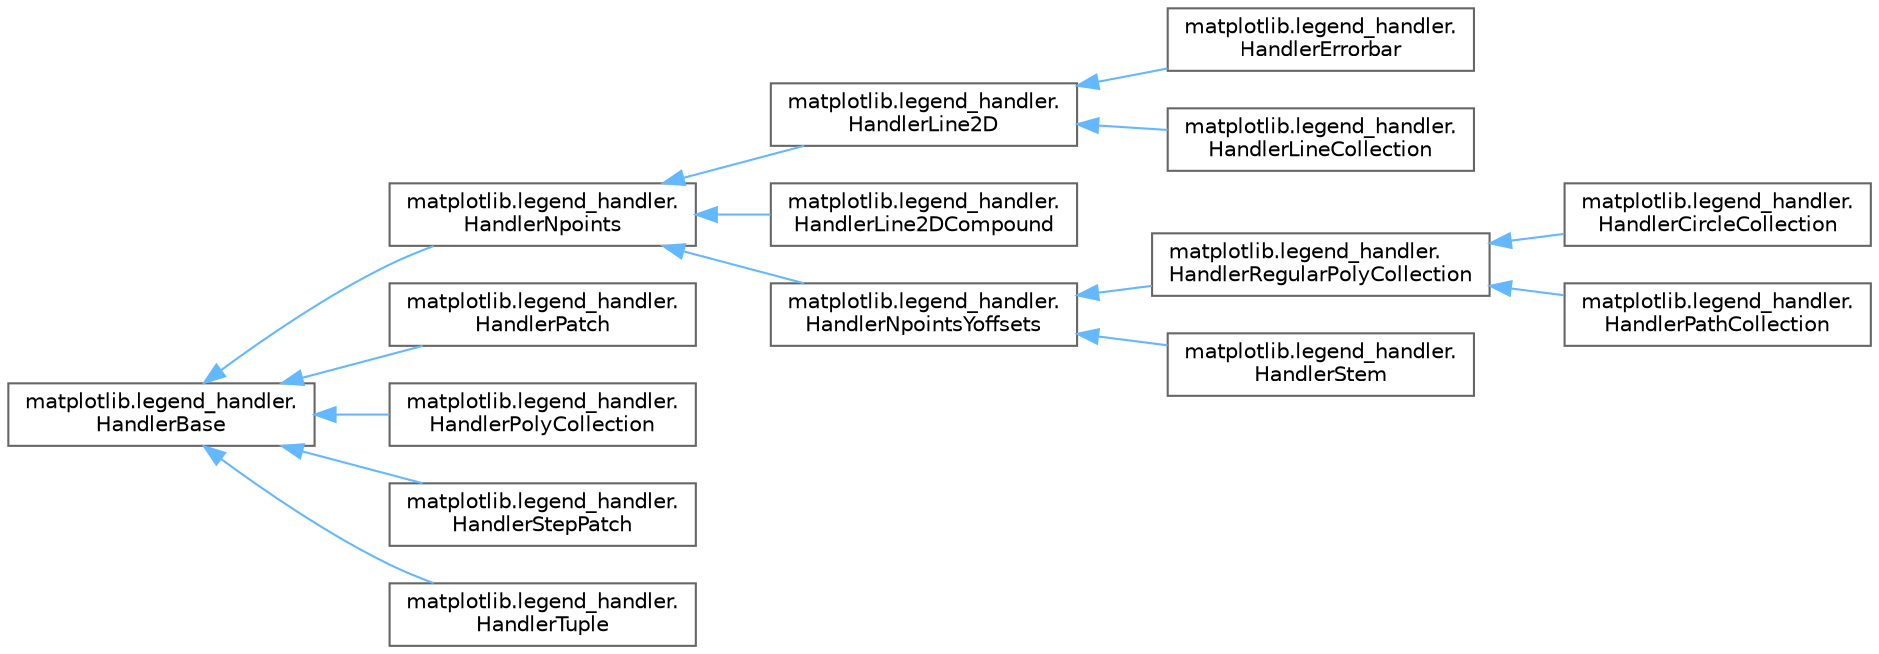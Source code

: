 digraph "Graphical Class Hierarchy"
{
 // LATEX_PDF_SIZE
  bgcolor="transparent";
  edge [fontname=Helvetica,fontsize=10,labelfontname=Helvetica,labelfontsize=10];
  node [fontname=Helvetica,fontsize=10,shape=box,height=0.2,width=0.4];
  rankdir="LR";
  Node0 [id="Node000000",label="matplotlib.legend_handler.\lHandlerBase",height=0.2,width=0.4,color="grey40", fillcolor="white", style="filled",URL="$d2/d56/classmatplotlib_1_1legend__handler_1_1HandlerBase.html",tooltip=" "];
  Node0 -> Node1 [id="edge3733_Node000000_Node000001",dir="back",color="steelblue1",style="solid",tooltip=" "];
  Node1 [id="Node000001",label="matplotlib.legend_handler.\lHandlerNpoints",height=0.2,width=0.4,color="grey40", fillcolor="white", style="filled",URL="$d1/d1a/classmatplotlib_1_1legend__handler_1_1HandlerNpoints.html",tooltip=" "];
  Node1 -> Node2 [id="edge3734_Node000001_Node000002",dir="back",color="steelblue1",style="solid",tooltip=" "];
  Node2 [id="Node000002",label="matplotlib.legend_handler.\lHandlerLine2D",height=0.2,width=0.4,color="grey40", fillcolor="white", style="filled",URL="$d3/d69/classmatplotlib_1_1legend__handler_1_1HandlerLine2D.html",tooltip=" "];
  Node2 -> Node3 [id="edge3735_Node000002_Node000003",dir="back",color="steelblue1",style="solid",tooltip=" "];
  Node3 [id="Node000003",label="matplotlib.legend_handler.\lHandlerErrorbar",height=0.2,width=0.4,color="grey40", fillcolor="white", style="filled",URL="$dc/d47/classmatplotlib_1_1legend__handler_1_1HandlerErrorbar.html",tooltip=" "];
  Node2 -> Node4 [id="edge3736_Node000002_Node000004",dir="back",color="steelblue1",style="solid",tooltip=" "];
  Node4 [id="Node000004",label="matplotlib.legend_handler.\lHandlerLineCollection",height=0.2,width=0.4,color="grey40", fillcolor="white", style="filled",URL="$d9/dd4/classmatplotlib_1_1legend__handler_1_1HandlerLineCollection.html",tooltip=" "];
  Node1 -> Node5 [id="edge3737_Node000001_Node000005",dir="back",color="steelblue1",style="solid",tooltip=" "];
  Node5 [id="Node000005",label="matplotlib.legend_handler.\lHandlerLine2DCompound",height=0.2,width=0.4,color="grey40", fillcolor="white", style="filled",URL="$d7/d59/classmatplotlib_1_1legend__handler_1_1HandlerLine2DCompound.html",tooltip=" "];
  Node1 -> Node6 [id="edge3738_Node000001_Node000006",dir="back",color="steelblue1",style="solid",tooltip=" "];
  Node6 [id="Node000006",label="matplotlib.legend_handler.\lHandlerNpointsYoffsets",height=0.2,width=0.4,color="grey40", fillcolor="white", style="filled",URL="$d0/d48/classmatplotlib_1_1legend__handler_1_1HandlerNpointsYoffsets.html",tooltip=" "];
  Node6 -> Node7 [id="edge3739_Node000006_Node000007",dir="back",color="steelblue1",style="solid",tooltip=" "];
  Node7 [id="Node000007",label="matplotlib.legend_handler.\lHandlerRegularPolyCollection",height=0.2,width=0.4,color="grey40", fillcolor="white", style="filled",URL="$df/d9e/classmatplotlib_1_1legend__handler_1_1HandlerRegularPolyCollection.html",tooltip=" "];
  Node7 -> Node8 [id="edge3740_Node000007_Node000008",dir="back",color="steelblue1",style="solid",tooltip=" "];
  Node8 [id="Node000008",label="matplotlib.legend_handler.\lHandlerCircleCollection",height=0.2,width=0.4,color="grey40", fillcolor="white", style="filled",URL="$d0/d69/classmatplotlib_1_1legend__handler_1_1HandlerCircleCollection.html",tooltip=" "];
  Node7 -> Node9 [id="edge3741_Node000007_Node000009",dir="back",color="steelblue1",style="solid",tooltip=" "];
  Node9 [id="Node000009",label="matplotlib.legend_handler.\lHandlerPathCollection",height=0.2,width=0.4,color="grey40", fillcolor="white", style="filled",URL="$d5/d7f/classmatplotlib_1_1legend__handler_1_1HandlerPathCollection.html",tooltip=" "];
  Node6 -> Node10 [id="edge3742_Node000006_Node000010",dir="back",color="steelblue1",style="solid",tooltip=" "];
  Node10 [id="Node000010",label="matplotlib.legend_handler.\lHandlerStem",height=0.2,width=0.4,color="grey40", fillcolor="white", style="filled",URL="$da/d8a/classmatplotlib_1_1legend__handler_1_1HandlerStem.html",tooltip=" "];
  Node0 -> Node11 [id="edge3743_Node000000_Node000011",dir="back",color="steelblue1",style="solid",tooltip=" "];
  Node11 [id="Node000011",label="matplotlib.legend_handler.\lHandlerPatch",height=0.2,width=0.4,color="grey40", fillcolor="white", style="filled",URL="$db/d0e/classmatplotlib_1_1legend__handler_1_1HandlerPatch.html",tooltip=" "];
  Node0 -> Node12 [id="edge3744_Node000000_Node000012",dir="back",color="steelblue1",style="solid",tooltip=" "];
  Node12 [id="Node000012",label="matplotlib.legend_handler.\lHandlerPolyCollection",height=0.2,width=0.4,color="grey40", fillcolor="white", style="filled",URL="$d0/db0/classmatplotlib_1_1legend__handler_1_1HandlerPolyCollection.html",tooltip=" "];
  Node0 -> Node13 [id="edge3745_Node000000_Node000013",dir="back",color="steelblue1",style="solid",tooltip=" "];
  Node13 [id="Node000013",label="matplotlib.legend_handler.\lHandlerStepPatch",height=0.2,width=0.4,color="grey40", fillcolor="white", style="filled",URL="$d4/dbe/classmatplotlib_1_1legend__handler_1_1HandlerStepPatch.html",tooltip=" "];
  Node0 -> Node14 [id="edge3746_Node000000_Node000014",dir="back",color="steelblue1",style="solid",tooltip=" "];
  Node14 [id="Node000014",label="matplotlib.legend_handler.\lHandlerTuple",height=0.2,width=0.4,color="grey40", fillcolor="white", style="filled",URL="$d7/d6c/classmatplotlib_1_1legend__handler_1_1HandlerTuple.html",tooltip=" "];
}
